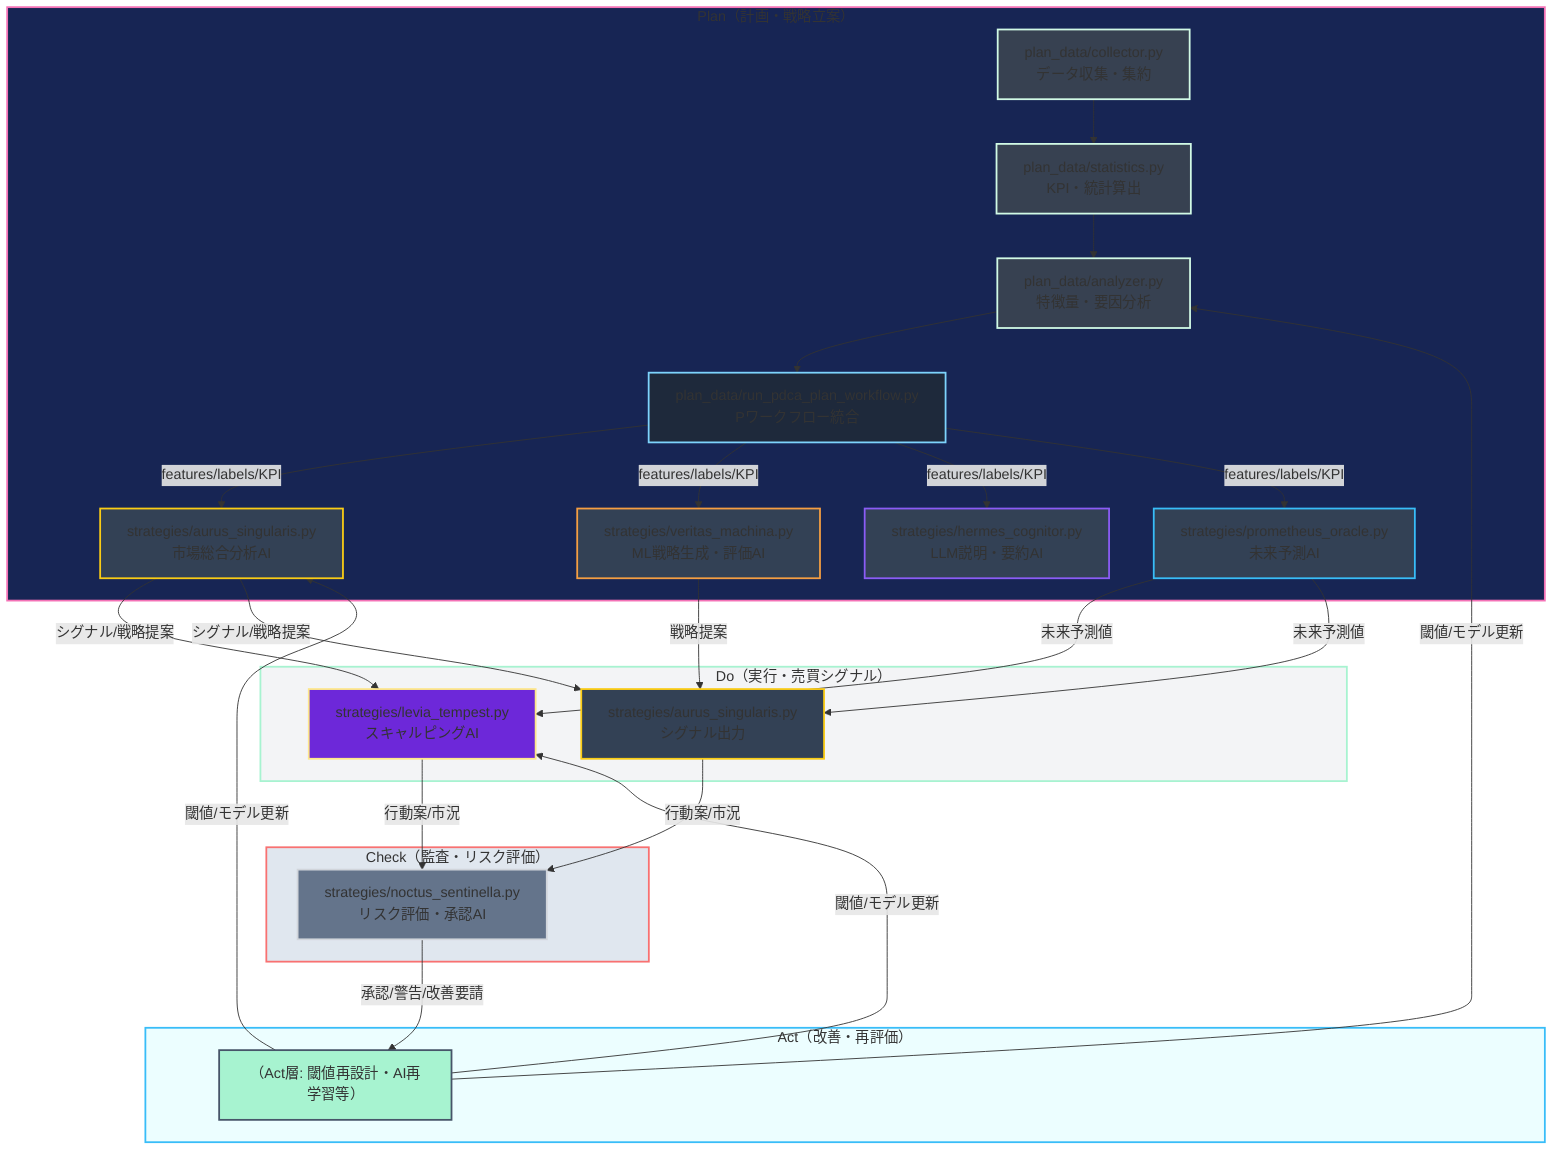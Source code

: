 flowchart TD

%% --- Plan層（計画・分析・未来予測） ---
subgraph P[Plan（計画・戦略立案）]
    PLAN_COLLECTOR["plan_data/collector.py<br>データ収集・集約"]
    PLAN_STATS["plan_data/statistics.py<br>KPI・統計算出"]
    PLAN_ANALYZER["plan_data/analyzer.py<br>特徴量・要因分析"]
    PLAN_WORKFLOW["plan_data/run_pdca_plan_workflow.py<br>Pワークフロー統合"]

    AURUS["strategies/aurus_singularis.py<br>市場総合分析AI"]
    VERITAS["strategies/veritas_machina.py<br>ML戦略生成・評価AI"]
    HERMES["strategies/hermes_cognitor.py<br>LLM説明・要約AI"]
    PROMETHEUS["strategies/prometheus_oracle.py<br>未来予測AI"]

    PLAN_COLLECTOR --> PLAN_STATS
    PLAN_STATS --> PLAN_ANALYZER
    PLAN_ANALYZER --> PLAN_WORKFLOW
    PLAN_WORKFLOW -->|features/labels/KPI| AURUS
    PLAN_WORKFLOW -->|features/labels/KPI| VERITAS
    PLAN_WORKFLOW -->|features/labels/KPI| HERMES
    PLAN_WORKFLOW -->|features/labels/KPI| PROMETHEUS

    %% 各AIはPlan層のサブノードとして並列
end

%% --- Do層（実行・意思決定） ---
subgraph D[Do（実行・売買シグナル）]
    LEVIA["strategies/levia_tempest.py<br>スキャルピングAI"]
    AURUS_DO["strategies/aurus_singularis.py<br>シグナル出力"]
    %% PlanのAURUSとDoのAURUSを別ノードで示す（用途ごと）
end

%% --- Check層（リスク・監査） ---
subgraph C[Check（監査・リスク評価）]
    NOCTUS["strategies/noctus_sentinella.py<br>リスク評価・承認AI"]
end

%% --- Act層（改善・閾値修正・学習） ---
subgraph A[Act（改善・再評価）]
    %% Act層は今回は省略または今後設計
    ACT_PLACEHOLDER["（Act層: 閾値再設計・AI再学習等）"]
end

%% --- データ/情報フロー ---
%% PlanからDoへ（戦略シグナル・売買提案）
AURUS -- シグナル/戦略提案 --> LEVIA
AURUS -- シグナル/戦略提案 --> AURUS_DO
VERITAS -- 戦略提案 --> AURUS_DO
PROMETHEUS -- 未来予測値 --> LEVIA
PROMETHEUS -- 未来予測値 --> AURUS_DO

%% DoからCheckへ（行動案＋市場データ）
LEVIA -- 行動案/市況 --> NOCTUS
AURUS_DO -- 行動案/市況 --> NOCTUS

%% CheckからActへ（承認or警告）
NOCTUS -- 承認/警告/改善要請 --> ACT_PLACEHOLDER

%% ActからPlan/Do層へ（閾値修正・再学習）
ACT_PLACEHOLDER -- 閾値/モデル更新 --> PLAN_ANALYZER
ACT_PLACEHOLDER -- 閾値/モデル更新 --> AURUS
ACT_PLACEHOLDER -- 閾値/モデル更新 --> LEVIA

%% --- GUI/王Noctriaとの連携ノード（省略可） ---
%% 例: GUI/王がすべてのAIを統治・最終意思決定

style PLAN_COLLECTOR fill:#374151,stroke:#d1fae5,stroke-width:2px
style PLAN_STATS fill:#374151,stroke:#d1fae5,stroke-width:2px
style PLAN_ANALYZER fill:#374151,stroke:#d1fae5,stroke-width:2px
style PLAN_WORKFLOW fill:#1e293b,stroke:#7dd3fc,stroke-width:2px
style AURUS fill:#334155,stroke:#facc15,stroke-width:2px
style VERITAS fill:#334155,stroke:#f59e42,stroke-width:2px
style HERMES fill:#334155,stroke:#8b5cf6,stroke-width:2px
style PROMETHEUS fill:#334155,stroke:#38bdf8,stroke-width:2px
style LEVIA fill:#6d28d9,stroke:#fde68a,stroke-width:2px
style AURUS_DO fill:#334155,stroke:#facc15,stroke-width:2px
style NOCTUS fill:#64748b,stroke:#d1d5db,stroke-width:2px
style ACT_PLACEHOLDER fill:#a7f3d0,stroke:#475569,stroke-width:2px

%% --- サブグラフラベル色分け ---
style P fill:#172554,stroke:#f472b6,stroke-width:2px
style D fill:#f3f4f6,stroke:#a7f3d0,stroke-width:2px
style C fill:#e0e7ef,stroke:#f87171,stroke-width:2px
style A fill:#ecfeff,stroke:#38bdf8,stroke-width:2px